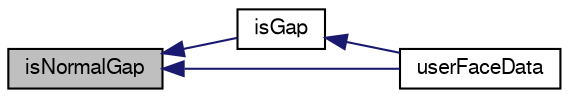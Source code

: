 digraph "isNormalGap"
{
  bgcolor="transparent";
  edge [fontname="FreeSans",fontsize="10",labelfontname="FreeSans",labelfontsize="10"];
  node [fontname="FreeSans",fontsize="10",shape=record];
  rankdir="LR";
  Node3743 [label="isNormalGap",height=0.2,width=0.4,color="black", fillcolor="grey75", style="filled", fontcolor="black"];
  Node3743 -> Node3744 [dir="back",color="midnightblue",fontsize="10",style="solid",fontname="FreeSans"];
  Node3744 [label="isGap",height=0.2,width=0.4,color="black",URL="$a24662.html#aac1a72b8d49ef4ac3da1e19e1861917a",tooltip="Is local topology a small gap? "];
  Node3744 -> Node3745 [dir="back",color="midnightblue",fontsize="10",style="solid",fontname="FreeSans"];
  Node3745 [label="userFaceData",height=0.2,width=0.4,color="black",URL="$a24662.html#a2cb6efa4184bedfbed60b069881c26a3"];
  Node3743 -> Node3745 [dir="back",color="midnightblue",fontsize="10",style="solid",fontname="FreeSans"];
}
